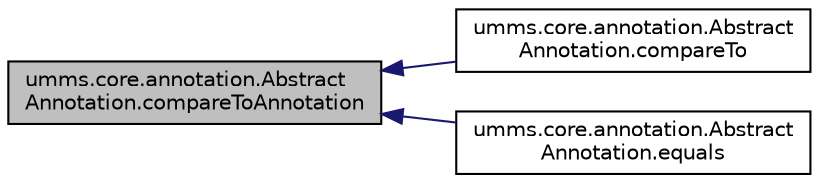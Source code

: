 digraph "umms.core.annotation.AbstractAnnotation.compareToAnnotation"
{
  edge [fontname="Helvetica",fontsize="10",labelfontname="Helvetica",labelfontsize="10"];
  node [fontname="Helvetica",fontsize="10",shape=record];
  rankdir="LR";
  Node1 [label="umms.core.annotation.Abstract\lAnnotation.compareToAnnotation",height=0.2,width=0.4,color="black", fillcolor="grey75", style="filled" fontcolor="black"];
  Node1 -> Node2 [dir="back",color="midnightblue",fontsize="10",style="solid"];
  Node2 [label="umms.core.annotation.Abstract\lAnnotation.compareTo",height=0.2,width=0.4,color="black", fillcolor="white", style="filled",URL="$classumms_1_1core_1_1annotation_1_1_abstract_annotation.html#a387f03c8bfb61c496326838af22fa688"];
  Node1 -> Node3 [dir="back",color="midnightblue",fontsize="10",style="solid"];
  Node3 [label="umms.core.annotation.Abstract\lAnnotation.equals",height=0.2,width=0.4,color="black", fillcolor="white", style="filled",URL="$classumms_1_1core_1_1annotation_1_1_abstract_annotation.html#a3f56f9b35bdf057ce00672619e1d5b3a"];
}
